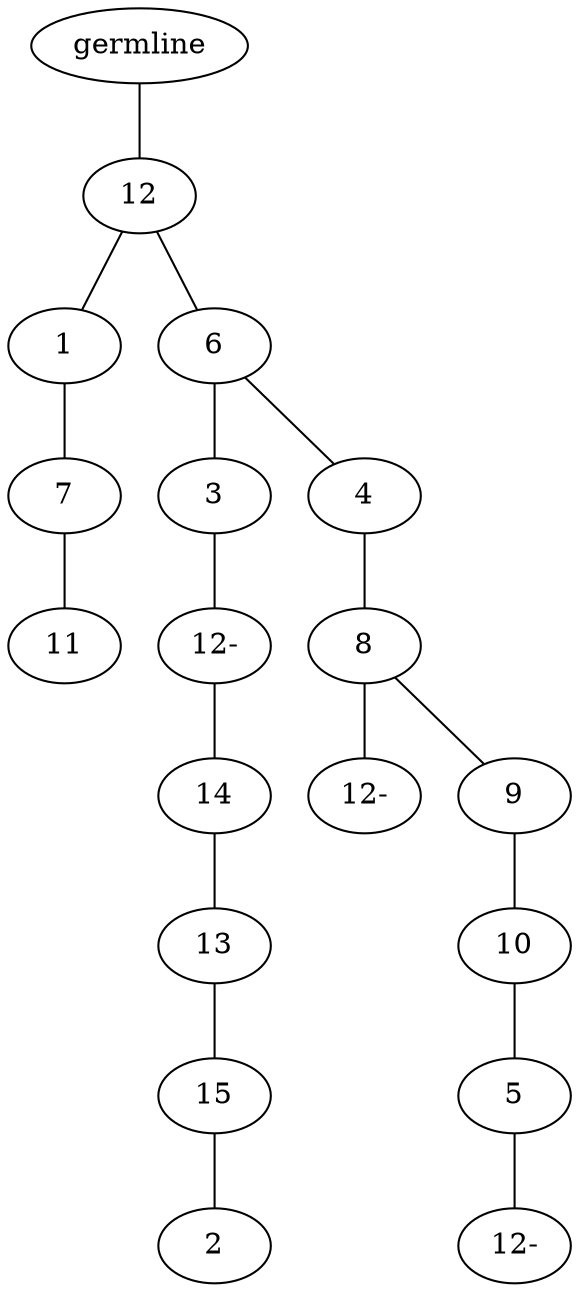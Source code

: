graph tree {
    "140086289703312" [label="germline"];
    "140086286418656" [label="12"];
    "140086286421344" [label="1"];
    "140086294637488" [label="7"];
    "140086294637104" [label="11"];
    "140086286419232" [label="6"];
    "140086294635712" [label="3"];
    "140086294636048" [label="12-"];
    "140086294637728" [label="14"];
    "140086290022112" [label="13"];
    "140086290018752" [label="15"];
    "140086290022256" [label="2"];
    "140086294636912" [label="4"];
    "140086294638544" [label="8"];
    "140086290019664" [label="12-"];
    "140086290019616" [label="9"];
    "140086290018800" [label="10"];
    "140086294636432" [label="5"];
    "140086294637920" [label="12-"];
    "140086289703312" -- "140086286418656";
    "140086286418656" -- "140086286421344";
    "140086286418656" -- "140086286419232";
    "140086286421344" -- "140086294637488";
    "140086294637488" -- "140086294637104";
    "140086286419232" -- "140086294635712";
    "140086286419232" -- "140086294636912";
    "140086294635712" -- "140086294636048";
    "140086294636048" -- "140086294637728";
    "140086294637728" -- "140086290022112";
    "140086290022112" -- "140086290018752";
    "140086290018752" -- "140086290022256";
    "140086294636912" -- "140086294638544";
    "140086294638544" -- "140086290019664";
    "140086294638544" -- "140086290019616";
    "140086290019616" -- "140086290018800";
    "140086290018800" -- "140086294636432";
    "140086294636432" -- "140086294637920";
}
